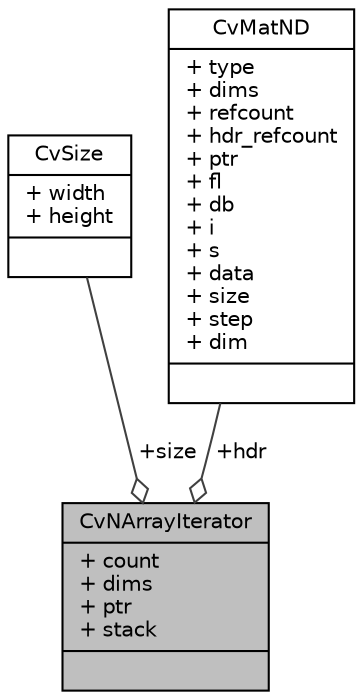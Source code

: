 digraph "CvNArrayIterator"
{
 // LATEX_PDF_SIZE
  edge [fontname="Helvetica",fontsize="10",labelfontname="Helvetica",labelfontsize="10"];
  node [fontname="Helvetica",fontsize="10",shape=record];
  Node1 [label="{CvNArrayIterator\n|+ count\l+ dims\l+ ptr\l+ stack\l|}",height=0.2,width=0.4,color="black", fillcolor="grey75", style="filled", fontcolor="black",tooltip=" "];
  Node2 -> Node1 [color="grey25",fontsize="10",style="solid",label=" +size" ,arrowhead="odiamond",fontname="Helvetica"];
  Node2 [label="{CvSize\n|+ width\l+ height\l|}",height=0.2,width=0.4,color="black", fillcolor="white", style="filled",URL="$struct_cv_size.html",tooltip=" "];
  Node3 -> Node1 [color="grey25",fontsize="10",style="solid",label=" +hdr" ,arrowhead="odiamond",fontname="Helvetica"];
  Node3 [label="{CvMatND\n|+ type\l+ dims\l+ refcount\l+ hdr_refcount\l+ ptr\l+ fl\l+ db\l+ i\l+ s\l+ data\l+ size\l+ step\l+ dim\l|}",height=0.2,width=0.4,color="black", fillcolor="white", style="filled",URL="$struct_cv_mat_n_d.html",tooltip=" "];
}
